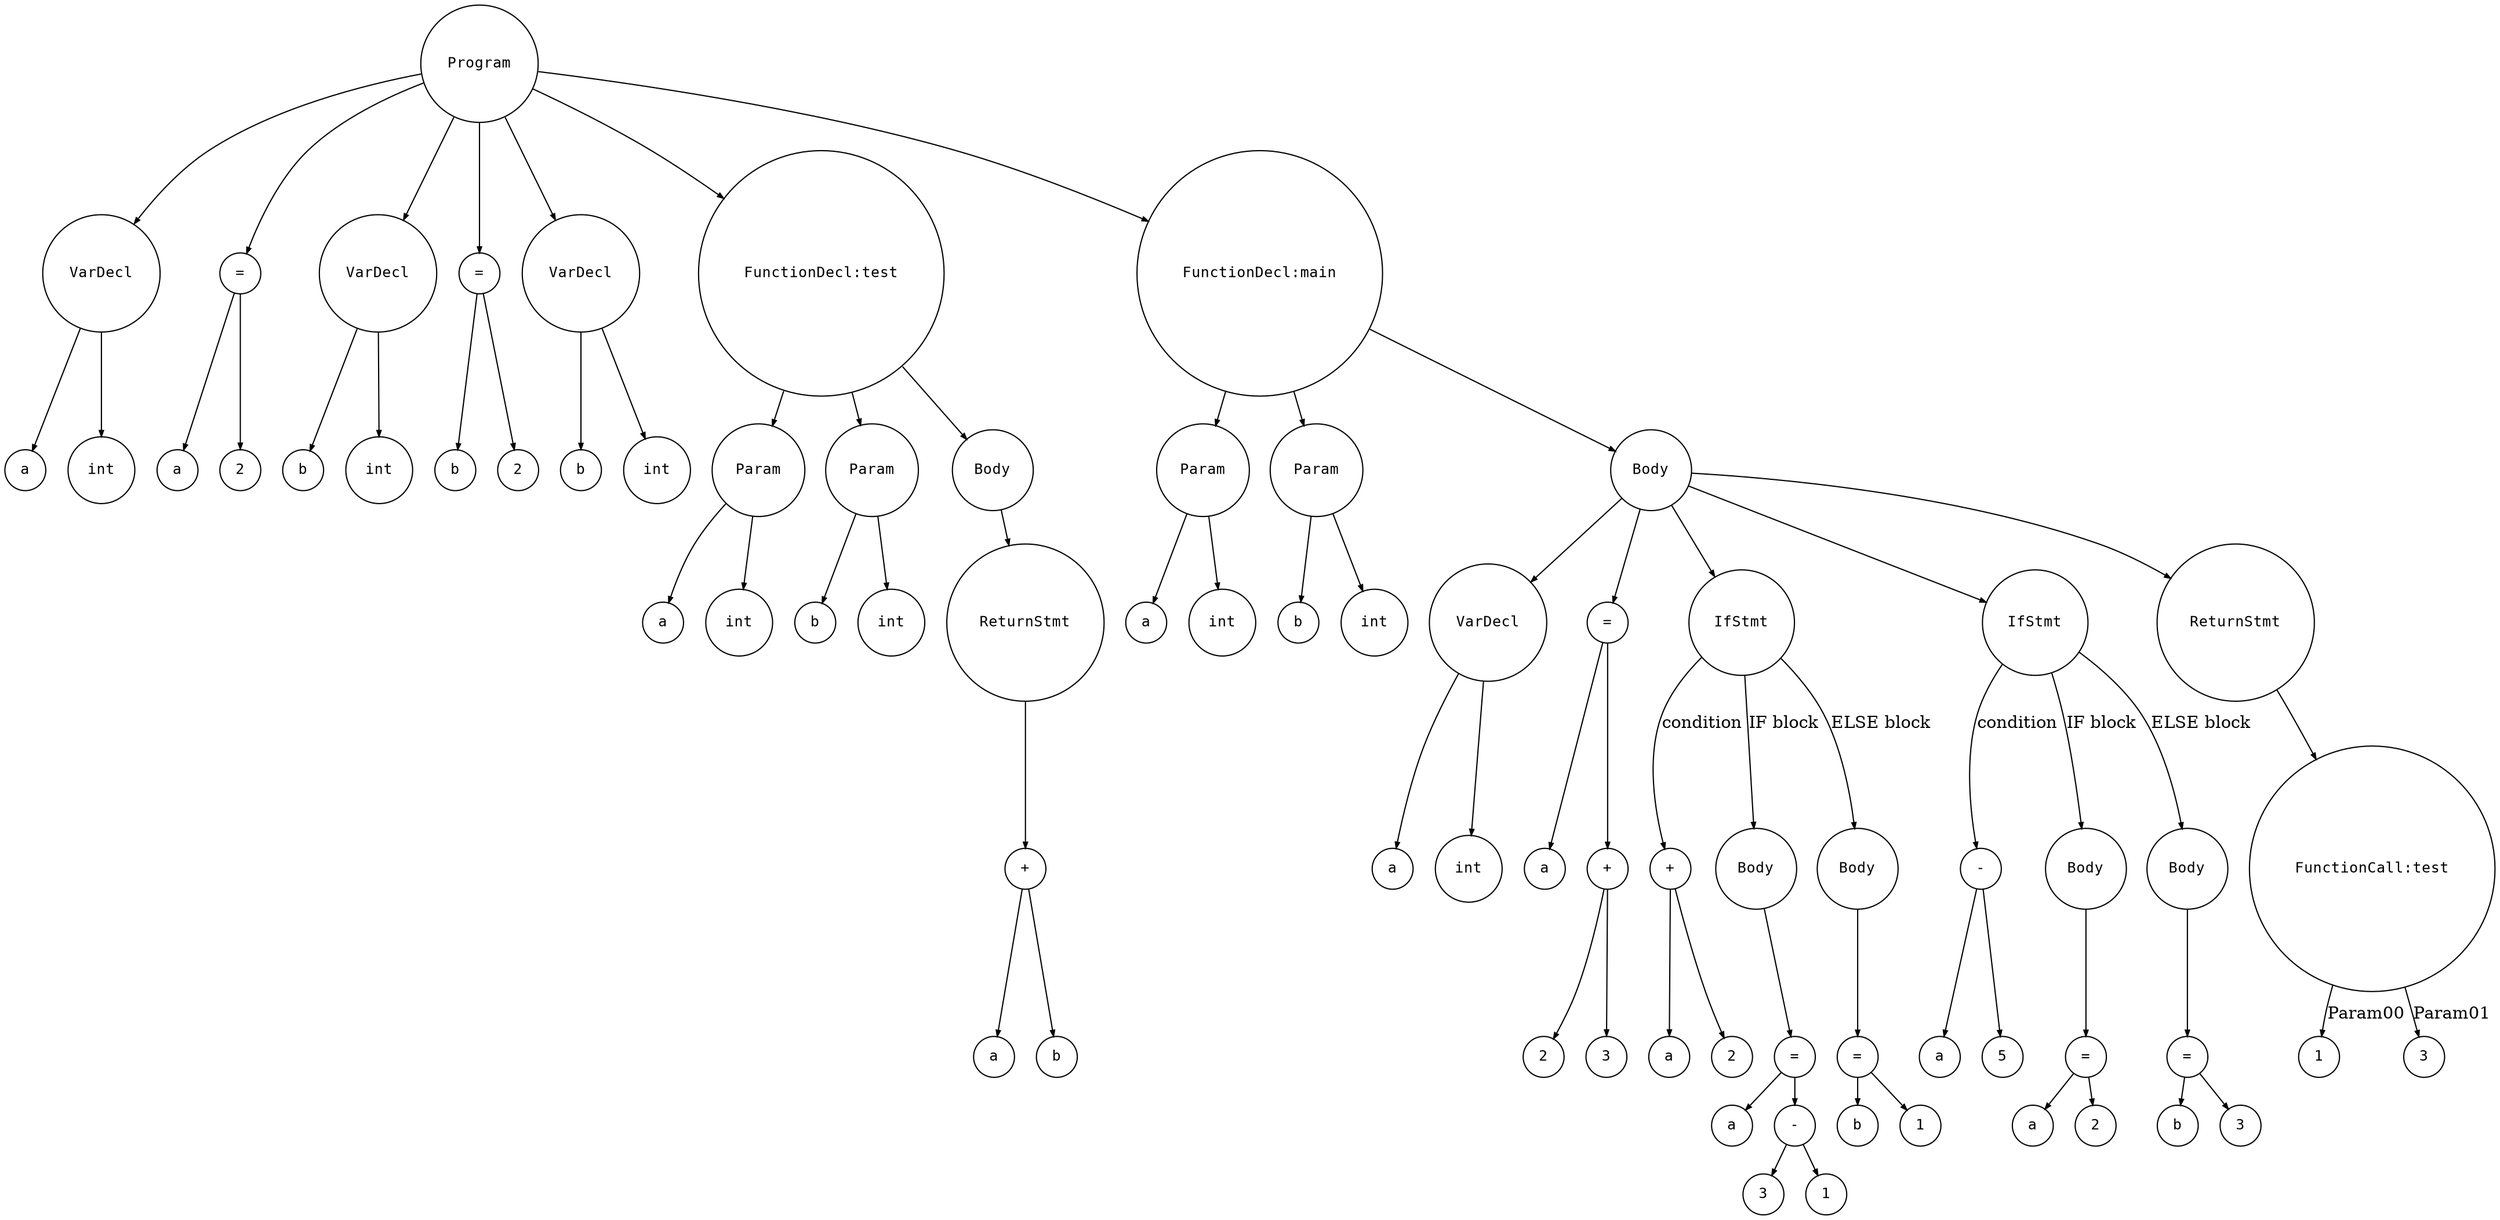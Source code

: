 digraph astgraph {
  node [shape=circle, fontsize=12, fontname="Courier", height=.1];
  ranksep=.3;
  edge [arrowsize=.5]

  node1 [label="Program"]
  node2 [label="VarDecl"]
  node3 [label="a"]
  node2 -> node3
  node4 [label="int"]
  node2 -> node4
  node1 -> node2
  node5 [label="="]
  node6 [label="a"]
  node5 -> node6
  node7 [label="2"]
  node5 -> node7
  node1 -> node5
  node8 [label="VarDecl"]
  node9 [label="b"]
  node8 -> node9
  node10 [label="int"]
  node8 -> node10
  node1 -> node8
  node11 [label="="]
  node12 [label="b"]
  node11 -> node12
  node13 [label="2"]
  node11 -> node13
  node1 -> node11
  node14 [label="VarDecl"]
  node15 [label="b"]
  node14 -> node15
  node16 [label="int"]
  node14 -> node16
  node1 -> node14
  node17 [label="FunctionDecl:test"]
  node18 [label="Param"]
  node19 [label="a"]
  node18 -> node19
  node20 [label="int"]
  node18 -> node20
  node17 -> node18
  node21 [label="Param"]
  node22 [label="b"]
  node21 -> node22
  node23 [label="int"]
  node21 -> node23
  node17 -> node21
  node24 [label="Body"]
  node25 [label="ReturnStmt"]
  node26 [label="+"]
  node27 [label="a"]
  node28 [label="b"]
  node26 -> node27
  node26 -> node28
  node25 -> node26
  node24 -> node25
  node17 -> node24
  node1 -> node17
  node29 [label="FunctionDecl:main"]
  node30 [label="Param"]
  node31 [label="a"]
  node30 -> node31
  node32 [label="int"]
  node30 -> node32
  node29 -> node30
  node33 [label="Param"]
  node34 [label="b"]
  node33 -> node34
  node35 [label="int"]
  node33 -> node35
  node29 -> node33
  node36 [label="Body"]
  node37 [label="VarDecl"]
  node38 [label="a"]
  node37 -> node38
  node39 [label="int"]
  node37 -> node39
  node36 -> node37
  node40 [label="="]
  node41 [label="a"]
  node40 -> node41
  node42 [label="+"]
  node43 [label="2"]
  node44 [label="3"]
  node42 -> node43
  node42 -> node44
  node40 -> node42
  node36 -> node40
  node45 [label="IfStmt"]
  node46 [label="+"]
  node47 [label="a"]
  node48 [label="2"]
  node46 -> node47
  node46 -> node48
  node45 -> node46 [label="condition"]
  node49 [label="Body"]
  node50 [label="="]
  node51 [label="a"]
  node50 -> node51
  node52 [label="-"]
  node53 [label="3"]
  node54 [label="1"]
  node52 -> node53
  node52 -> node54
  node50 -> node52
  node49 -> node50
  node45 -> node49 [label="IF block"]
  node55 [label="Body"]
  node56 [label="="]
  node57 [label="b"]
  node56 -> node57
  node58 [label="1"]
  node56 -> node58
  node55 -> node56
  node45 -> node55 [label="ELSE block"]
  node36 -> node45
  node59 [label="IfStmt"]
  node60 [label="-"]
  node61 [label="a"]
  node62 [label="5"]
  node60 -> node61
  node60 -> node62
  node59 -> node60 [label="condition"]
  node63 [label="Body"]
  node64 [label="="]
  node65 [label="a"]
  node64 -> node65
  node66 [label="2"]
  node64 -> node66
  node63 -> node64
  node59 -> node63 [label="IF block"]
  node67 [label="Body"]
  node68 [label="="]
  node69 [label="b"]
  node68 -> node69
  node70 [label="3"]
  node68 -> node70
  node67 -> node68
  node59 -> node67 [label="ELSE block"]
  node36 -> node59
  node71 [label="ReturnStmt"]
  node72 [label="FunctionCall:test"]
  node73 [label="1"]
  node72 -> node73 [label="Param00"]
  node74 [label="3"]
  node72 -> node74 [label="Param01"]
  node71 -> node72
  node36 -> node71
  node29 -> node36
  node1 -> node29
}
